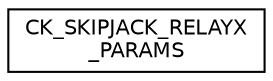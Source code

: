 digraph "Graphical Class Hierarchy"
{
  edge [fontname="Helvetica",fontsize="10",labelfontname="Helvetica",labelfontsize="10"];
  node [fontname="Helvetica",fontsize="10",shape=record];
  rankdir="LR";
  Node0 [label="CK_SKIPJACK_RELAYX\l_PARAMS",height=0.2,width=0.4,color="black", fillcolor="white", style="filled",URL="$struct_c_k___s_k_i_p_j_a_c_k___r_e_l_a_y_x___p_a_r_a_m_s.html"];
}
